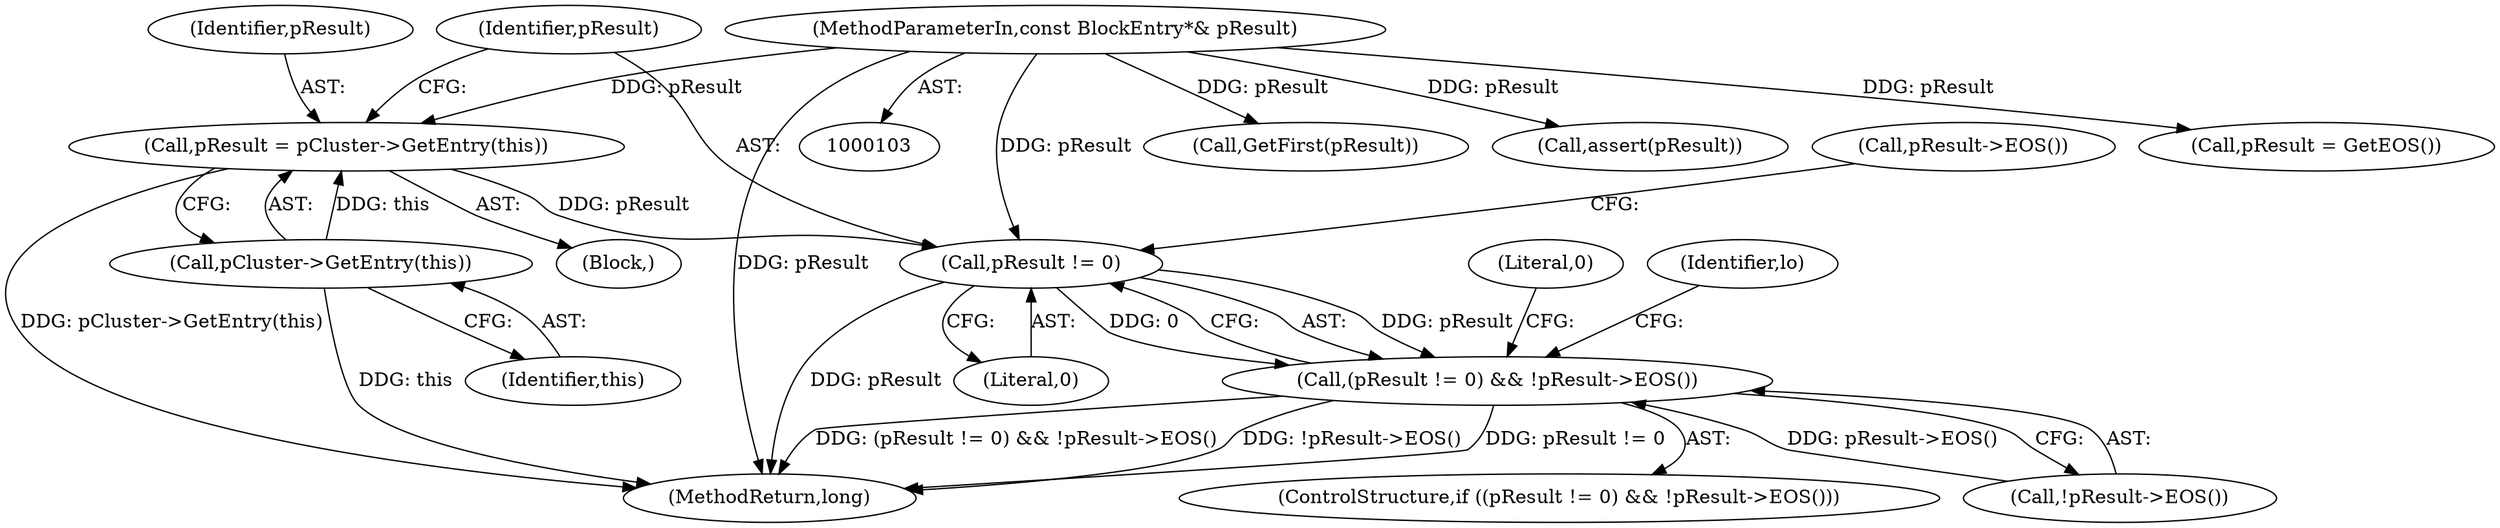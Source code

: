 digraph "1_Android_04839626ed859623901ebd3a5fd483982186b59d_197@pointer" {
"1000268" [label="(Call,pResult != 0)"];
"1000262" [label="(Call,pResult = pCluster->GetEntry(this))"];
"1000264" [label="(Call,pCluster->GetEntry(this))"];
"1000105" [label="(MethodParameterIn,const BlockEntry*& pResult)"];
"1000267" [label="(Call,(pResult != 0) && !pResult->EOS())"];
"1000272" [label="(Call,pResult->EOS())"];
"1000268" [label="(Call,pResult != 0)"];
"1000263" [label="(Identifier,pResult)"];
"1000274" [label="(Literal,0)"];
"1000280" [label="(MethodReturn,long)"];
"1000266" [label="(ControlStructure,if ((pResult != 0) && !pResult->EOS()))"];
"1000250" [label="(Block,)"];
"1000248" [label="(Identifier,lo)"];
"1000265" [label="(Identifier,this)"];
"1000110" [label="(Call,GetFirst(pResult))"];
"1000105" [label="(MethodParameterIn,const BlockEntry*& pResult)"];
"1000264" [label="(Call,pCluster->GetEntry(this))"];
"1000267" [label="(Call,(pResult != 0) && !pResult->EOS())"];
"1000262" [label="(Call,pResult = pCluster->GetEntry(this))"];
"1000271" [label="(Call,!pResult->EOS())"];
"1000118" [label="(Call,assert(pResult))"];
"1000275" [label="(Call,pResult = GetEOS())"];
"1000269" [label="(Identifier,pResult)"];
"1000270" [label="(Literal,0)"];
"1000268" -> "1000267"  [label="AST: "];
"1000268" -> "1000270"  [label="CFG: "];
"1000269" -> "1000268"  [label="AST: "];
"1000270" -> "1000268"  [label="AST: "];
"1000272" -> "1000268"  [label="CFG: "];
"1000267" -> "1000268"  [label="CFG: "];
"1000268" -> "1000280"  [label="DDG: pResult"];
"1000268" -> "1000267"  [label="DDG: pResult"];
"1000268" -> "1000267"  [label="DDG: 0"];
"1000262" -> "1000268"  [label="DDG: pResult"];
"1000105" -> "1000268"  [label="DDG: pResult"];
"1000262" -> "1000250"  [label="AST: "];
"1000262" -> "1000264"  [label="CFG: "];
"1000263" -> "1000262"  [label="AST: "];
"1000264" -> "1000262"  [label="AST: "];
"1000269" -> "1000262"  [label="CFG: "];
"1000262" -> "1000280"  [label="DDG: pCluster->GetEntry(this)"];
"1000264" -> "1000262"  [label="DDG: this"];
"1000105" -> "1000262"  [label="DDG: pResult"];
"1000264" -> "1000265"  [label="CFG: "];
"1000265" -> "1000264"  [label="AST: "];
"1000264" -> "1000280"  [label="DDG: this"];
"1000105" -> "1000103"  [label="AST: "];
"1000105" -> "1000280"  [label="DDG: pResult"];
"1000105" -> "1000110"  [label="DDG: pResult"];
"1000105" -> "1000118"  [label="DDG: pResult"];
"1000105" -> "1000275"  [label="DDG: pResult"];
"1000267" -> "1000266"  [label="AST: "];
"1000267" -> "1000271"  [label="CFG: "];
"1000271" -> "1000267"  [label="AST: "];
"1000248" -> "1000267"  [label="CFG: "];
"1000274" -> "1000267"  [label="CFG: "];
"1000267" -> "1000280"  [label="DDG: pResult != 0"];
"1000267" -> "1000280"  [label="DDG: (pResult != 0) && !pResult->EOS()"];
"1000267" -> "1000280"  [label="DDG: !pResult->EOS()"];
"1000271" -> "1000267"  [label="DDG: pResult->EOS()"];
}
